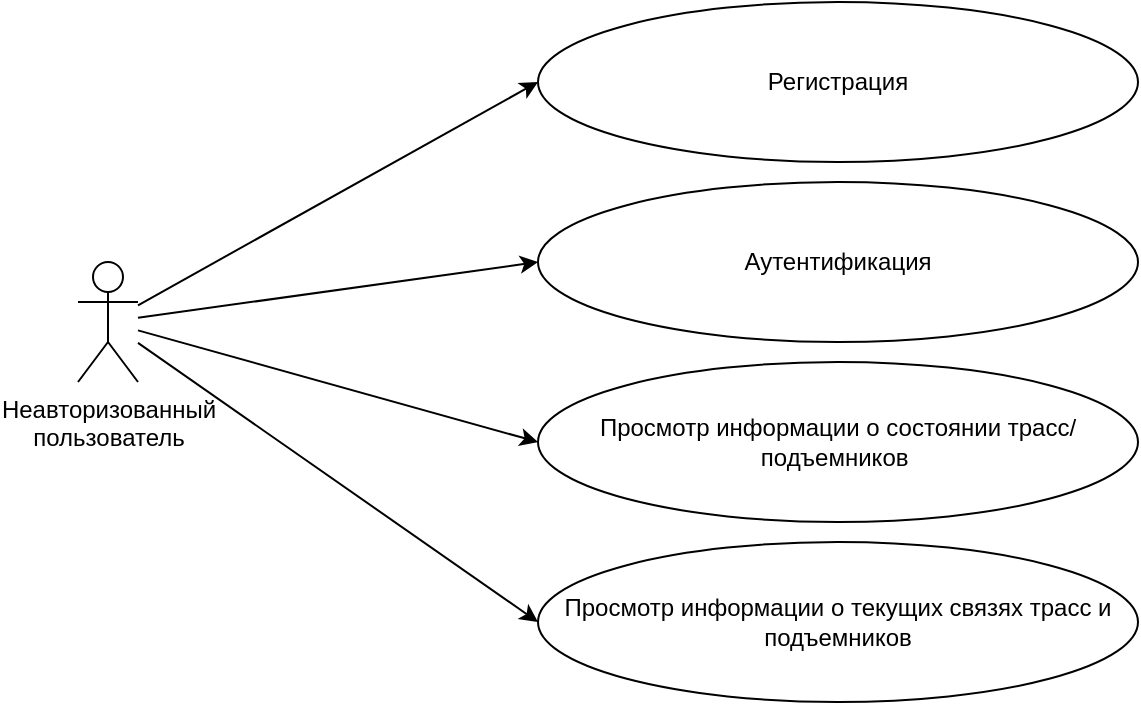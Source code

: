 <mxfile version="13.9.9" type="device" pages="4"><diagram id="PESHJk0Tjmy3aJfwZxua" name="unauthorized"><mxGraphModel dx="952" dy="644" grid="1" gridSize="10" guides="1" tooltips="1" connect="1" arrows="1" fold="1" page="1" pageScale="1" pageWidth="827" pageHeight="1169" math="0" shadow="0"><root><mxCell id="0"/><mxCell id="1" parent="0"/><mxCell id="cPd7KFNTzIhfHyKAnrSL-2" style="rounded=0;orthogonalLoop=1;jettySize=auto;html=1;entryX=0;entryY=0.5;entryDx=0;entryDy=0;" parent="1" source="xYdM-ZjWWbaX-xmXAcTe-1" target="xYdM-ZjWWbaX-xmXAcTe-4" edge="1"><mxGeometry relative="1" as="geometry"/></mxCell><mxCell id="cPd7KFNTzIhfHyKAnrSL-3" style="edgeStyle=none;rounded=0;orthogonalLoop=1;jettySize=auto;html=1;entryX=0;entryY=0.5;entryDx=0;entryDy=0;" parent="1" source="xYdM-ZjWWbaX-xmXAcTe-1" target="xYdM-ZjWWbaX-xmXAcTe-2" edge="1"><mxGeometry relative="1" as="geometry"/></mxCell><mxCell id="cPd7KFNTzIhfHyKAnrSL-4" style="edgeStyle=none;rounded=0;orthogonalLoop=1;jettySize=auto;html=1;entryX=0;entryY=0.5;entryDx=0;entryDy=0;" parent="1" source="xYdM-ZjWWbaX-xmXAcTe-1" target="xYdM-ZjWWbaX-xmXAcTe-3" edge="1"><mxGeometry relative="1" as="geometry"/></mxCell><mxCell id="cPd7KFNTzIhfHyKAnrSL-7" style="edgeStyle=none;rounded=0;orthogonalLoop=1;jettySize=auto;html=1;entryX=0;entryY=0.5;entryDx=0;entryDy=0;" parent="1" source="xYdM-ZjWWbaX-xmXAcTe-1" target="xYdM-ZjWWbaX-xmXAcTe-6" edge="1"><mxGeometry relative="1" as="geometry"/></mxCell><mxCell id="xYdM-ZjWWbaX-xmXAcTe-1" value="Неавторизованный &lt;br&gt;пользователь" style="shape=umlActor;verticalLabelPosition=bottom;verticalAlign=top;html=1;outlineConnect=0;" parent="1" vertex="1"><mxGeometry x="120" y="260" width="30" height="60" as="geometry"/></mxCell><mxCell id="xYdM-ZjWWbaX-xmXAcTe-2" value="Аутентификация" style="ellipse;whiteSpace=wrap;html=1;" parent="1" vertex="1"><mxGeometry x="350" y="220" width="300" height="80" as="geometry"/></mxCell><mxCell id="xYdM-ZjWWbaX-xmXAcTe-3" value="Просмотр информации о состоянии трасс/подъемников&amp;nbsp;" style="ellipse;whiteSpace=wrap;html=1;" parent="1" vertex="1"><mxGeometry x="350" y="310" width="300" height="80" as="geometry"/></mxCell><mxCell id="xYdM-ZjWWbaX-xmXAcTe-4" value="Регистрация" style="ellipse;whiteSpace=wrap;html=1;" parent="1" vertex="1"><mxGeometry x="350" y="130" width="300" height="80" as="geometry"/></mxCell><mxCell id="xYdM-ZjWWbaX-xmXAcTe-6" value="Просмотр информации о текущих связях трасс и подъемников" style="ellipse;whiteSpace=wrap;html=1;" parent="1" vertex="1"><mxGeometry x="350" y="400" width="300" height="80" as="geometry"/></mxCell></root></mxGraphModel></diagram><diagram id="sKA-LVjZn_1Xk5YeF0Zq" name="authorized"><mxGraphModel dx="1779" dy="644" grid="1" gridSize="10" guides="1" tooltips="1" connect="1" arrows="1" fold="1" page="1" pageScale="1" pageWidth="827" pageHeight="1169" math="0" shadow="0"><root><mxCell id="BnoSVPoVb47WVTV7vWPB-0"/><mxCell id="BnoSVPoVb47WVTV7vWPB-1" parent="BnoSVPoVb47WVTV7vWPB-0"/><mxCell id="cv1UMU4Q_JhyfkA-Sbsk-0" style="rounded=0;orthogonalLoop=1;jettySize=auto;html=1;entryX=0;entryY=0.5;entryDx=0;entryDy=0;" parent="BnoSVPoVb47WVTV7vWPB-1" source="cv1UMU4Q_JhyfkA-Sbsk-6" target="cv1UMU4Q_JhyfkA-Sbsk-9" edge="1"><mxGeometry relative="1" as="geometry"/></mxCell><mxCell id="cv1UMU4Q_JhyfkA-Sbsk-1" style="edgeStyle=none;rounded=0;orthogonalLoop=1;jettySize=auto;html=1;entryX=1;entryY=0.5;entryDx=0;entryDy=0;" parent="BnoSVPoVb47WVTV7vWPB-1" source="cv1UMU4Q_JhyfkA-Sbsk-6" target="cv1UMU4Q_JhyfkA-Sbsk-7" edge="1"><mxGeometry relative="1" as="geometry"/></mxCell><mxCell id="cv1UMU4Q_JhyfkA-Sbsk-2" style="edgeStyle=none;rounded=0;orthogonalLoop=1;jettySize=auto;html=1;entryX=0;entryY=0.5;entryDx=0;entryDy=0;" parent="BnoSVPoVb47WVTV7vWPB-1" source="cv1UMU4Q_JhyfkA-Sbsk-6" target="jH3UrtbomQiZqBmv5ce7-0" edge="1"><mxGeometry relative="1" as="geometry"><mxPoint x="270" y="170" as="targetPoint"/></mxGeometry></mxCell><mxCell id="cv1UMU4Q_JhyfkA-Sbsk-4" style="edgeStyle=none;rounded=0;orthogonalLoop=1;jettySize=auto;html=1;entryX=0;entryY=0.5;entryDx=0;entryDy=0;" parent="BnoSVPoVb47WVTV7vWPB-1" source="cv1UMU4Q_JhyfkA-Sbsk-6" target="jH3UrtbomQiZqBmv5ce7-1" edge="1"><mxGeometry relative="1" as="geometry"><mxPoint x="270" y="350" as="targetPoint"/></mxGeometry></mxCell><mxCell id="cv1UMU4Q_JhyfkA-Sbsk-5" style="edgeStyle=none;rounded=0;orthogonalLoop=1;jettySize=auto;html=1;entryX=0;entryY=0.5;entryDx=0;entryDy=0;" parent="BnoSVPoVb47WVTV7vWPB-1" source="cv1UMU4Q_JhyfkA-Sbsk-6" target="jH3UrtbomQiZqBmv5ce7-2" edge="1"><mxGeometry relative="1" as="geometry"><mxPoint x="270" y="440" as="targetPoint"/></mxGeometry></mxCell><mxCell id="cv1UMU4Q_JhyfkA-Sbsk-6" value="Авторизованный &lt;br&gt;пользователь" style="shape=umlActor;verticalLabelPosition=bottom;verticalAlign=top;html=1;outlineConnect=0;" parent="BnoSVPoVb47WVTV7vWPB-1" vertex="1"><mxGeometry x="120" y="260" width="30" height="60" as="geometry"/></mxCell><mxCell id="cv1UMU4Q_JhyfkA-Sbsk-7" value="Отправка сообщения о происшествии&amp;nbsp;" style="ellipse;whiteSpace=wrap;html=1;" parent="BnoSVPoVb47WVTV7vWPB-1" vertex="1"><mxGeometry x="-270" y="120" width="300" height="80" as="geometry"/></mxCell><mxCell id="cv1UMU4Q_JhyfkA-Sbsk-9" value="Выход" style="ellipse;whiteSpace=wrap;html=1;" parent="BnoSVPoVb47WVTV7vWPB-1" vertex="1"><mxGeometry x="280" y="120" width="300" height="80" as="geometry"/></mxCell><mxCell id="jH3UrtbomQiZqBmv5ce7-0" value="Аутентификация" style="ellipse;whiteSpace=wrap;html=1;" vertex="1" parent="BnoSVPoVb47WVTV7vWPB-1"><mxGeometry x="280" y="210" width="300" height="80" as="geometry"/></mxCell><mxCell id="jH3UrtbomQiZqBmv5ce7-1" value="Просмотр информации о состоянии трасс/подъемников&amp;nbsp;" style="ellipse;whiteSpace=wrap;html=1;" vertex="1" parent="BnoSVPoVb47WVTV7vWPB-1"><mxGeometry x="280" y="300" width="300" height="80" as="geometry"/></mxCell><mxCell id="jH3UrtbomQiZqBmv5ce7-2" value="Просмотр информации о текущих связях трасс и подъемников" style="ellipse;whiteSpace=wrap;html=1;" vertex="1" parent="BnoSVPoVb47WVTV7vWPB-1"><mxGeometry x="280" y="400" width="300" height="80" as="geometry"/></mxCell></root></mxGraphModel></diagram><diagram id="wmtTvhom7mxWTj4CWOVF" name="ski-patrol"><mxGraphModel dx="1779" dy="644" grid="1" gridSize="10" guides="1" tooltips="1" connect="1" arrows="1" fold="1" page="1" pageScale="1" pageWidth="827" pageHeight="1169" math="0" shadow="0"><root><mxCell id="e5jqdF-G3zRj76I82BVg-0"/><mxCell id="e5jqdF-G3zRj76I82BVg-1" parent="e5jqdF-G3zRj76I82BVg-0"/><mxCell id="8r3x0S7Tynai0-Ny9wcE-1" style="edgeStyle=none;rounded=0;orthogonalLoop=1;jettySize=auto;html=1;entryX=1;entryY=0.5;entryDx=0;entryDy=0;" parent="e5jqdF-G3zRj76I82BVg-1" source="8r3x0S7Tynai0-Ny9wcE-6" target="8r3x0S7Tynai0-Ny9wcE-7" edge="1"><mxGeometry relative="1" as="geometry"/></mxCell><mxCell id="aeXoapMC6QaDFicEj_4L-3" style="edgeStyle=none;rounded=0;orthogonalLoop=1;jettySize=auto;html=1;entryX=1;entryY=0.5;entryDx=0;entryDy=0;" parent="e5jqdF-G3zRj76I82BVg-1" source="8r3x0S7Tynai0-Ny9wcE-6" target="8r3x0S7Tynai0-Ny9wcE-27" edge="1"><mxGeometry relative="1" as="geometry"/></mxCell><mxCell id="aeXoapMC6QaDFicEj_4L-4" style="edgeStyle=none;rounded=0;orthogonalLoop=1;jettySize=auto;html=1;entryX=1;entryY=0.5;entryDx=0;entryDy=0;" parent="e5jqdF-G3zRj76I82BVg-1" source="8r3x0S7Tynai0-Ny9wcE-6" target="aeXoapMC6QaDFicEj_4L-0" edge="1"><mxGeometry relative="1" as="geometry"/></mxCell><mxCell id="8r3x0S7Tynai0-Ny9wcE-6" value="Сотрудник лыжного &lt;br&gt;патруля" style="shape=umlActor;verticalLabelPosition=bottom;verticalAlign=top;html=1;outlineConnect=0;" parent="e5jqdF-G3zRj76I82BVg-1" vertex="1"><mxGeometry x="120" y="260" width="30" height="60" as="geometry"/></mxCell><mxCell id="8r3x0S7Tynai0-Ny9wcE-7" value="Просмотр сообщений о происшествиях&amp;nbsp;" style="ellipse;whiteSpace=wrap;html=1;" parent="e5jqdF-G3zRj76I82BVg-1" vertex="1"><mxGeometry x="-300" y="120" width="300" height="80" as="geometry"/></mxCell><mxCell id="8r3x0S7Tynai0-Ny9wcE-27" value="Редактирование информации о состоянии трасс/подъемников&amp;nbsp;" style="ellipse;whiteSpace=wrap;html=1;" parent="e5jqdF-G3zRj76I82BVg-1" vertex="1"><mxGeometry x="-300" y="210" width="300" height="80" as="geometry"/></mxCell><mxCell id="aeXoapMC6QaDFicEj_4L-0" value="Редактирование&amp;nbsp;информации о текущих связях трасс и подъемников" style="ellipse;whiteSpace=wrap;html=1;" parent="e5jqdF-G3zRj76I82BVg-1" vertex="1"><mxGeometry x="-300" y="300" width="300" height="80" as="geometry"/></mxCell><mxCell id="4ML3uvPMrcPfMq4bLpNX-0" style="rounded=0;orthogonalLoop=1;jettySize=auto;html=1;entryX=0;entryY=0.5;entryDx=0;entryDy=0;" edge="1" parent="e5jqdF-G3zRj76I82BVg-1" target="4ML3uvPMrcPfMq4bLpNX-7"><mxGeometry relative="1" as="geometry"><mxPoint x="150" y="276.552" as="sourcePoint"/></mxGeometry></mxCell><mxCell id="4ML3uvPMrcPfMq4bLpNX-2" style="edgeStyle=none;rounded=0;orthogonalLoop=1;jettySize=auto;html=1;entryX=0;entryY=0.5;entryDx=0;entryDy=0;" edge="1" parent="e5jqdF-G3zRj76I82BVg-1" target="4ML3uvPMrcPfMq4bLpNX-8"><mxGeometry relative="1" as="geometry"><mxPoint x="270" y="170" as="targetPoint"/><mxPoint x="150" y="285.862" as="sourcePoint"/></mxGeometry></mxCell><mxCell id="4ML3uvPMrcPfMq4bLpNX-3" style="edgeStyle=none;rounded=0;orthogonalLoop=1;jettySize=auto;html=1;entryX=0;entryY=0.5;entryDx=0;entryDy=0;" edge="1" parent="e5jqdF-G3zRj76I82BVg-1" target="4ML3uvPMrcPfMq4bLpNX-9"><mxGeometry relative="1" as="geometry"><mxPoint x="270" y="350" as="targetPoint"/><mxPoint x="150" y="295.172" as="sourcePoint"/></mxGeometry></mxCell><mxCell id="4ML3uvPMrcPfMq4bLpNX-4" style="edgeStyle=none;rounded=0;orthogonalLoop=1;jettySize=auto;html=1;entryX=0;entryY=0.5;entryDx=0;entryDy=0;" edge="1" parent="e5jqdF-G3zRj76I82BVg-1" target="4ML3uvPMrcPfMq4bLpNX-10"><mxGeometry relative="1" as="geometry"><mxPoint x="270" y="440" as="targetPoint"/><mxPoint x="150" y="305.517" as="sourcePoint"/></mxGeometry></mxCell><mxCell id="4ML3uvPMrcPfMq4bLpNX-7" value="Выход" style="ellipse;whiteSpace=wrap;html=1;" vertex="1" parent="e5jqdF-G3zRj76I82BVg-1"><mxGeometry x="280" y="120" width="300" height="80" as="geometry"/></mxCell><mxCell id="4ML3uvPMrcPfMq4bLpNX-8" value="Аутентификация" style="ellipse;whiteSpace=wrap;html=1;" vertex="1" parent="e5jqdF-G3zRj76I82BVg-1"><mxGeometry x="280" y="210" width="300" height="80" as="geometry"/></mxCell><mxCell id="4ML3uvPMrcPfMq4bLpNX-9" value="Просмотр информации о состоянии трасс/подъемников&amp;nbsp;" style="ellipse;whiteSpace=wrap;html=1;" vertex="1" parent="e5jqdF-G3zRj76I82BVg-1"><mxGeometry x="280" y="300" width="300" height="80" as="geometry"/></mxCell><mxCell id="4ML3uvPMrcPfMq4bLpNX-10" value="Просмотр информации о текущих связях трасс и подъемников" style="ellipse;whiteSpace=wrap;html=1;" vertex="1" parent="e5jqdF-G3zRj76I82BVg-1"><mxGeometry x="280" y="390" width="300" height="80" as="geometry"/></mxCell></root></mxGraphModel></diagram><diagram id="u1EsgvJ_HGY3SpzmnRyl" name="admin"><mxGraphModel dx="2606" dy="644" grid="1" gridSize="10" guides="1" tooltips="1" connect="1" arrows="1" fold="1" page="1" pageScale="1" pageWidth="827" pageHeight="1169" math="0" shadow="0"><root><mxCell id="qa61gXqZW96ZbK5qNo9o-0"/><mxCell id="qa61gXqZW96ZbK5qNo9o-1" parent="qa61gXqZW96ZbK5qNo9o-0"/><mxCell id="Zc59ERUxAe3Vw-qIWk5R-0" style="edgeStyle=none;rounded=0;orthogonalLoop=1;jettySize=auto;html=1;entryX=1;entryY=0.5;entryDx=0;entryDy=0;" edge="1" parent="qa61gXqZW96ZbK5qNo9o-1" source="Zc59ERUxAe3Vw-qIWk5R-3" target="Zc59ERUxAe3Vw-qIWk5R-4"><mxGeometry relative="1" as="geometry"/></mxCell><mxCell id="Zc59ERUxAe3Vw-qIWk5R-1" style="edgeStyle=none;rounded=0;orthogonalLoop=1;jettySize=auto;html=1;entryX=1;entryY=0.5;entryDx=0;entryDy=0;" edge="1" parent="qa61gXqZW96ZbK5qNo9o-1" source="Zc59ERUxAe3Vw-qIWk5R-3" target="Zc59ERUxAe3Vw-qIWk5R-5"><mxGeometry relative="1" as="geometry"/></mxCell><mxCell id="Zc59ERUxAe3Vw-qIWk5R-2" style="edgeStyle=none;rounded=0;orthogonalLoop=1;jettySize=auto;html=1;entryX=1;entryY=0.5;entryDx=0;entryDy=0;" edge="1" parent="qa61gXqZW96ZbK5qNo9o-1" source="Zc59ERUxAe3Vw-qIWk5R-3" target="Zc59ERUxAe3Vw-qIWk5R-6"><mxGeometry relative="1" as="geometry"/></mxCell><mxCell id="Zc59ERUxAe3Vw-qIWk5R-3" value="Администратор" style="shape=umlActor;verticalLabelPosition=bottom;verticalAlign=top;html=1;outlineConnect=0;" vertex="1" parent="qa61gXqZW96ZbK5qNo9o-1"><mxGeometry x="-790" y="190" width="30" height="60" as="geometry"/></mxCell><mxCell id="Zc59ERUxAe3Vw-qIWk5R-4" value="Просмотр, отправка и редактирование сообщений &lt;br&gt;о происшествиях&amp;nbsp;" style="ellipse;whiteSpace=wrap;html=1;" vertex="1" parent="qa61gXqZW96ZbK5qNo9o-1"><mxGeometry x="-1210" y="50" width="300" height="80" as="geometry"/></mxCell><mxCell id="Zc59ERUxAe3Vw-qIWk5R-5" value="Редактирование информации о состоянии трасс/подъемников&amp;nbsp;" style="ellipse;whiteSpace=wrap;html=1;" vertex="1" parent="qa61gXqZW96ZbK5qNo9o-1"><mxGeometry x="-1210" y="140" width="300" height="80" as="geometry"/></mxCell><mxCell id="Zc59ERUxAe3Vw-qIWk5R-6" value="Редактирование&amp;nbsp;информации о текущих связях трасс и подъемников" style="ellipse;whiteSpace=wrap;html=1;" vertex="1" parent="qa61gXqZW96ZbK5qNo9o-1"><mxGeometry x="-1210" y="230" width="300" height="80" as="geometry"/></mxCell><mxCell id="Zc59ERUxAe3Vw-qIWk5R-7" style="rounded=0;orthogonalLoop=1;jettySize=auto;html=1;entryX=0;entryY=0.5;entryDx=0;entryDy=0;" edge="1" parent="qa61gXqZW96ZbK5qNo9o-1" target="Zc59ERUxAe3Vw-qIWk5R-11"><mxGeometry relative="1" as="geometry"><mxPoint x="-760" y="206.552" as="sourcePoint"/></mxGeometry></mxCell><mxCell id="Zc59ERUxAe3Vw-qIWk5R-8" style="edgeStyle=none;rounded=0;orthogonalLoop=1;jettySize=auto;html=1;entryX=0;entryY=0.5;entryDx=0;entryDy=0;" edge="1" parent="qa61gXqZW96ZbK5qNo9o-1" target="Zc59ERUxAe3Vw-qIWk5R-12"><mxGeometry relative="1" as="geometry"><mxPoint x="-640" y="100" as="targetPoint"/><mxPoint x="-760" y="215.862" as="sourcePoint"/></mxGeometry></mxCell><mxCell id="Zc59ERUxAe3Vw-qIWk5R-9" style="edgeStyle=none;rounded=0;orthogonalLoop=1;jettySize=auto;html=1;entryX=0;entryY=0.5;entryDx=0;entryDy=0;" edge="1" parent="qa61gXqZW96ZbK5qNo9o-1" target="Zc59ERUxAe3Vw-qIWk5R-13"><mxGeometry relative="1" as="geometry"><mxPoint x="-640" y="280" as="targetPoint"/><mxPoint x="-760" y="225.172" as="sourcePoint"/></mxGeometry></mxCell><mxCell id="Zc59ERUxAe3Vw-qIWk5R-10" style="edgeStyle=none;rounded=0;orthogonalLoop=1;jettySize=auto;html=1;entryX=0;entryY=0.5;entryDx=0;entryDy=0;" edge="1" parent="qa61gXqZW96ZbK5qNo9o-1" target="Zc59ERUxAe3Vw-qIWk5R-14"><mxGeometry relative="1" as="geometry"><mxPoint x="-640" y="370" as="targetPoint"/><mxPoint x="-760" y="235.517" as="sourcePoint"/></mxGeometry></mxCell><mxCell id="Zc59ERUxAe3Vw-qIWk5R-11" value="Выход" style="ellipse;whiteSpace=wrap;html=1;" vertex="1" parent="qa61gXqZW96ZbK5qNo9o-1"><mxGeometry x="-630" y="50" width="300" height="80" as="geometry"/></mxCell><mxCell id="Zc59ERUxAe3Vw-qIWk5R-12" value="Аутентификация" style="ellipse;whiteSpace=wrap;html=1;" vertex="1" parent="qa61gXqZW96ZbK5qNo9o-1"><mxGeometry x="-630" y="140" width="300" height="80" as="geometry"/></mxCell><mxCell id="Zc59ERUxAe3Vw-qIWk5R-13" value="Просмотр информации о состоянии трасс/подъемников&amp;nbsp;" style="ellipse;whiteSpace=wrap;html=1;" vertex="1" parent="qa61gXqZW96ZbK5qNo9o-1"><mxGeometry x="-630" y="230" width="300" height="80" as="geometry"/></mxCell><mxCell id="Zc59ERUxAe3Vw-qIWk5R-14" value="Просмотр информации о текущих связях трасс и подъемников" style="ellipse;whiteSpace=wrap;html=1;" vertex="1" parent="qa61gXqZW96ZbK5qNo9o-1"><mxGeometry x="-630" y="320" width="300" height="80" as="geometry"/></mxCell><mxCell id="Zc59ERUxAe3Vw-qIWk5R-15" style="rounded=0;orthogonalLoop=1;jettySize=auto;html=1;entryX=0.5;entryY=0;entryDx=0;entryDy=0;edgeStyle=orthogonalEdgeStyle;" edge="1" parent="qa61gXqZW96ZbK5qNo9o-1" target="Zc59ERUxAe3Vw-qIWk5R-16" source="Zc59ERUxAe3Vw-qIWk5R-3"><mxGeometry relative="1" as="geometry"><mxPoint x="-775" y="270" as="sourcePoint"/><Array as="points"><mxPoint x="-775" y="410"/><mxPoint x="-1080" y="410"/></Array></mxGeometry></mxCell><mxCell id="Zc59ERUxAe3Vw-qIWk5R-16" value="Просмотр и изменение данных и прав доступа пользователей" style="ellipse;whiteSpace=wrap;html=1;" vertex="1" parent="qa61gXqZW96ZbK5qNo9o-1"><mxGeometry x="-1230" y="445" width="300" height="80" as="geometry"/></mxCell><mxCell id="nfBX9ACWD0xlw4xNhzjw-0" style="edgeStyle=orthogonalEdgeStyle;rounded=0;orthogonalLoop=1;jettySize=auto;html=1;startArrow=classicThin;startFill=1;endArrow=none;endFill=0;" edge="1" parent="qa61gXqZW96ZbK5qNo9o-1" source="Zc59ERUxAe3Vw-qIWk5R-18"><mxGeometry relative="1" as="geometry"><mxPoint x="-775" y="410" as="targetPoint"/></mxGeometry></mxCell><mxCell id="Zc59ERUxAe3Vw-qIWk5R-18" value="Просмотр и изменение информаци о считываниях карт на турникетах" style="ellipse;whiteSpace=wrap;html=1;" vertex="1" parent="qa61gXqZW96ZbK5qNo9o-1"><mxGeometry x="-925" y="444" width="300" height="80" as="geometry"/></mxCell><mxCell id="Zc59ERUxAe3Vw-qIWk5R-19" style="edgeStyle=orthogonalEdgeStyle;rounded=0;orthogonalLoop=1;jettySize=auto;html=1;exitX=0.5;exitY=0;exitDx=0;exitDy=0;endArrow=none;endFill=0;startArrow=classicThin;startFill=1;" edge="1" parent="qa61gXqZW96ZbK5qNo9o-1" source="Zc59ERUxAe3Vw-qIWk5R-20"><mxGeometry relative="1" as="geometry"><mxPoint x="-780" y="410" as="targetPoint"/><Array as="points"><mxPoint x="-470" y="410"/></Array></mxGeometry></mxCell><mxCell id="Zc59ERUxAe3Vw-qIWk5R-20" value="Просмотр и изменение данных о проездных картах" style="ellipse;whiteSpace=wrap;html=1;" vertex="1" parent="qa61gXqZW96ZbK5qNo9o-1"><mxGeometry x="-620" y="444" width="300" height="80" as="geometry"/></mxCell></root></mxGraphModel></diagram></mxfile>